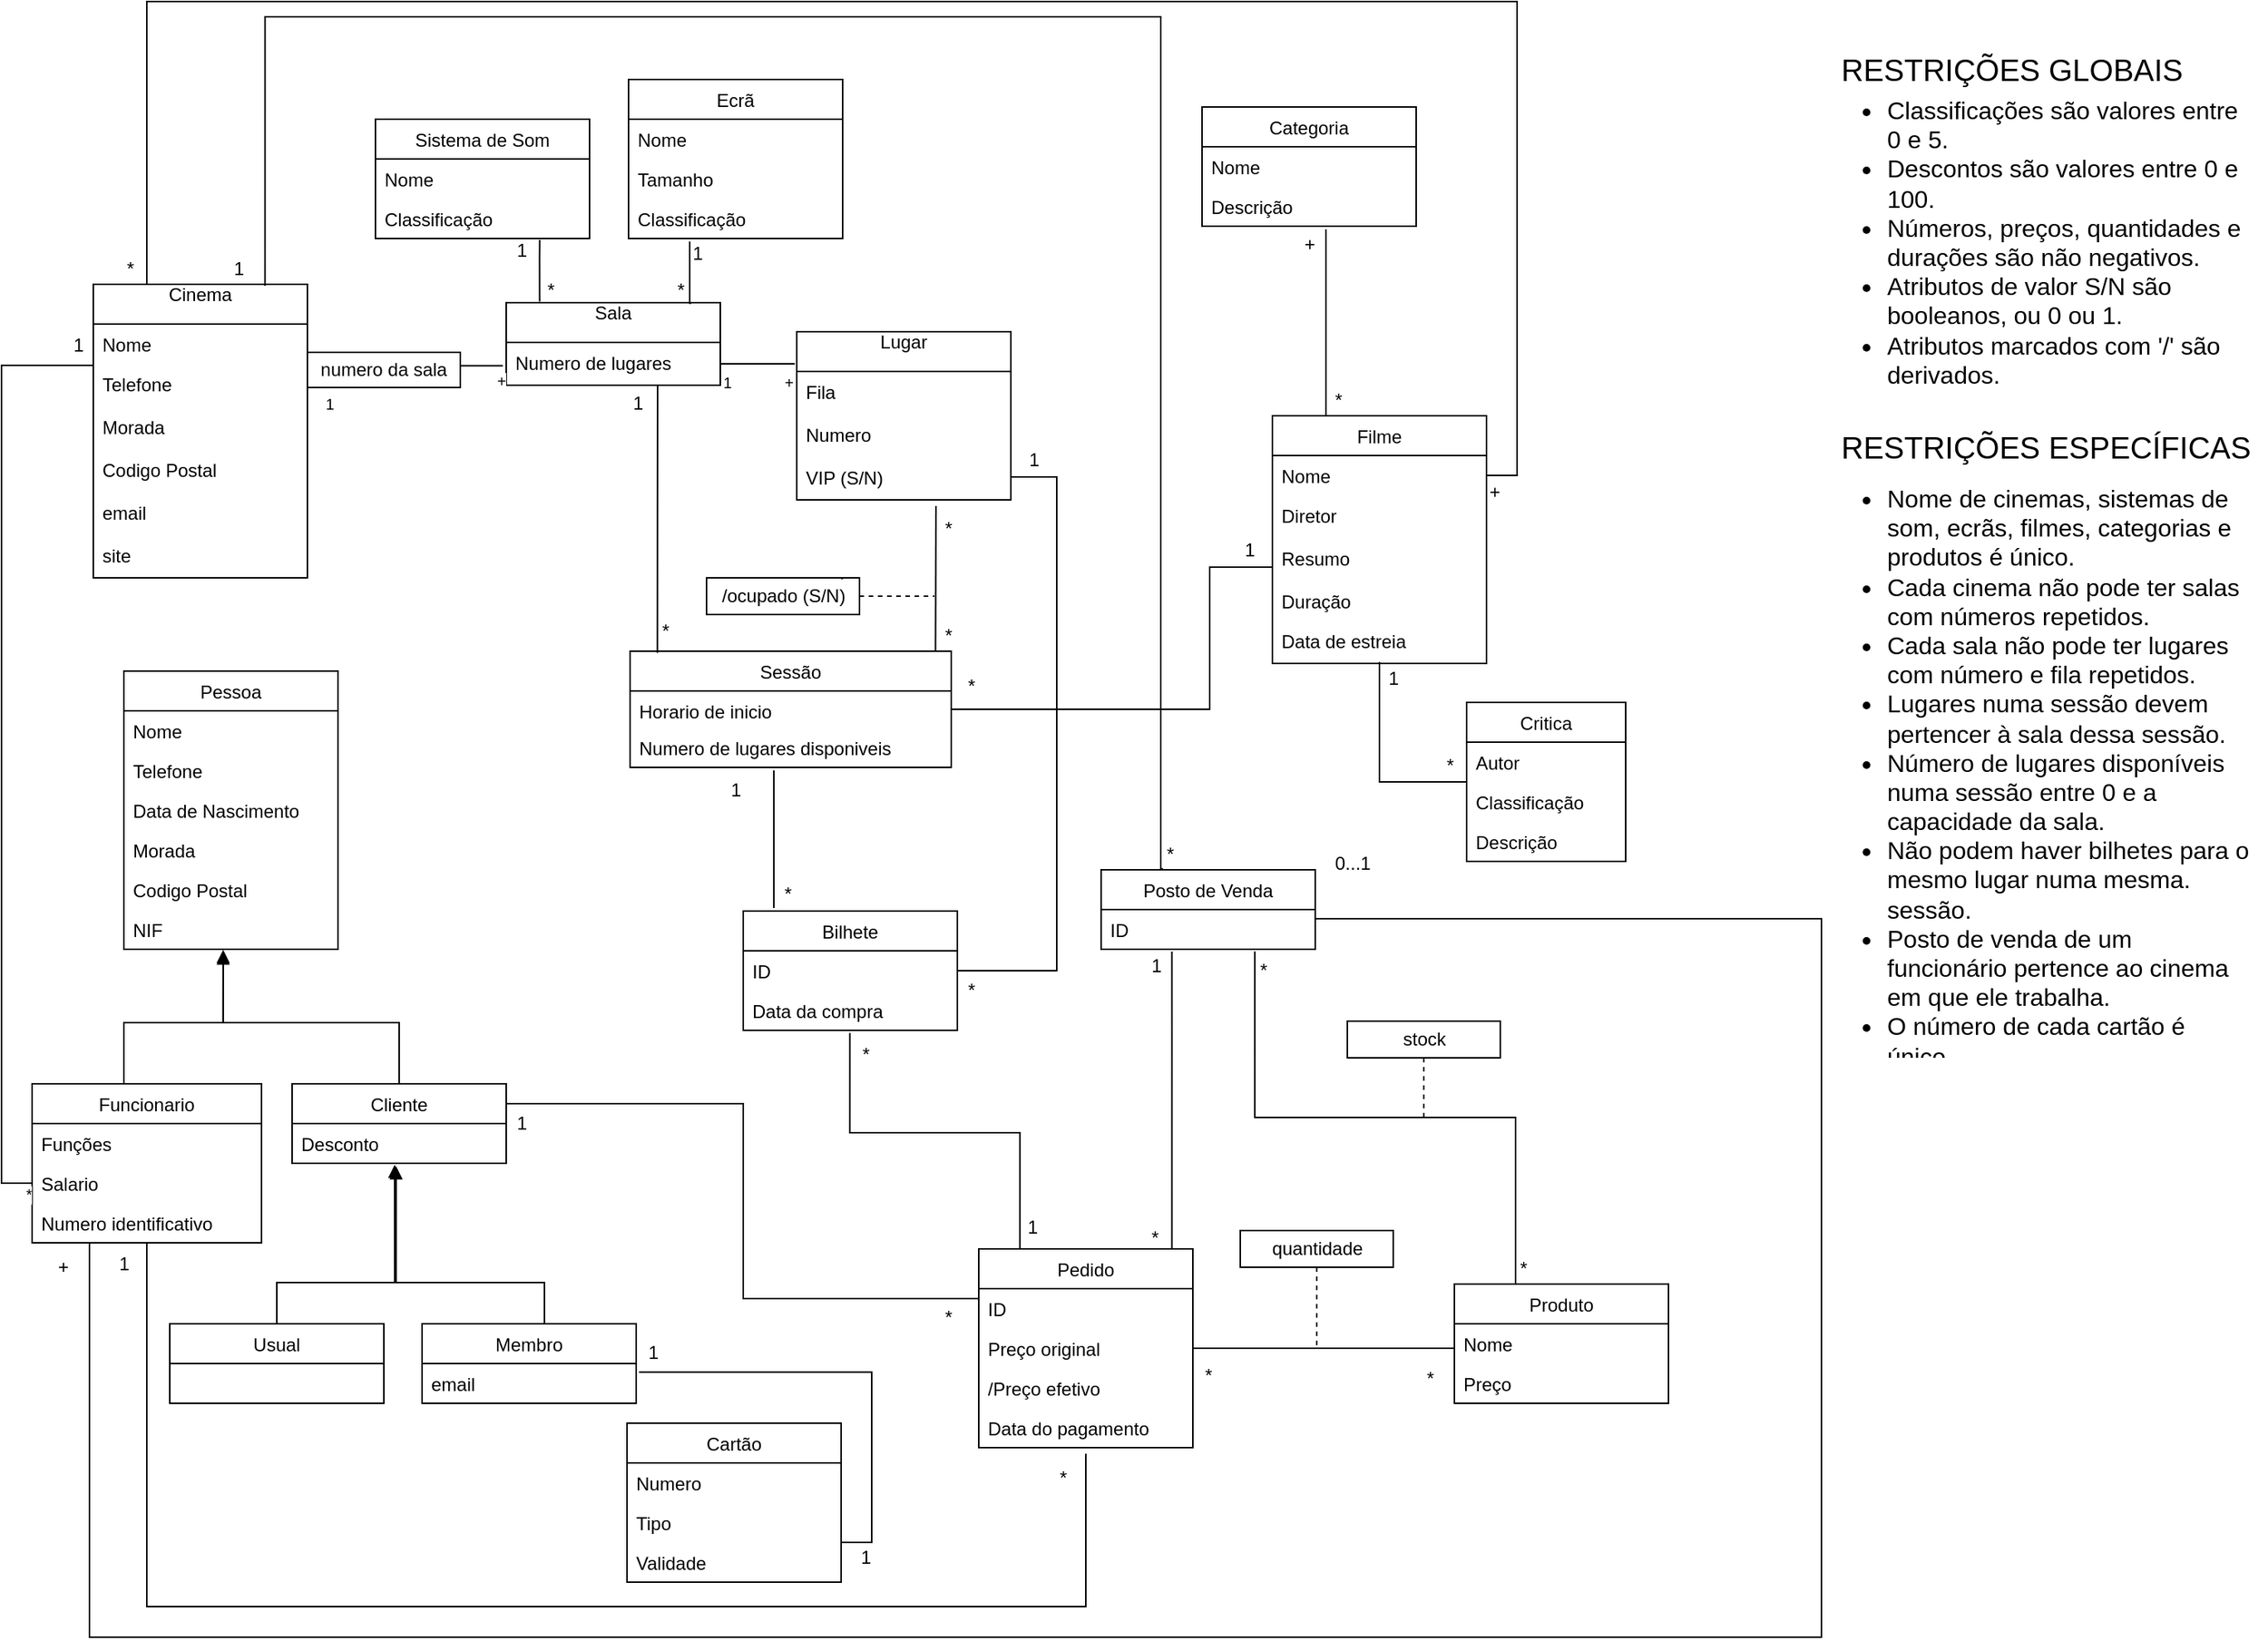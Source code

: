 <mxfile version="10.6.0" type="github"><diagram id="AIXLo2cwGBLX02oyUeqZ" name="Page-1"><mxGraphModel dx="1443" dy="840" grid="1" gridSize="10" guides="1" tooltips="1" connect="1" arrows="1" fold="1" page="1" pageScale="1" pageWidth="850" pageHeight="1100" math="0" shadow="0"><root><mxCell id="0"/><mxCell id="1" parent="0"/><mxCell id="vddKdkB9PFK4132dctd9-143" style="edgeStyle=orthogonalEdgeStyle;rounded=0;orthogonalLoop=1;jettySize=auto;html=1;entryX=1;entryY=0.5;entryDx=0;entryDy=0;endArrow=none;endFill=0;exitX=0.25;exitY=0;exitDx=0;exitDy=0;" parent="1" source="vddKdkB9PFK4132dctd9-2" target="vddKdkB9PFK4132dctd9-53" edge="1"><mxGeometry relative="1" as="geometry"><mxPoint x="225" y="169" as="sourcePoint"/><Array as="points"><mxPoint x="155" y="10"/><mxPoint x="1051" y="10"/><mxPoint x="1051" y="320"/></Array></mxGeometry></mxCell><mxCell id="vddKdkB9PFK4132dctd9-153" style="edgeStyle=orthogonalEdgeStyle;rounded=0;orthogonalLoop=1;jettySize=auto;html=1;exitX=0.802;exitY=0.005;exitDx=0;exitDy=0;endArrow=none;endFill=0;entryX=0.289;entryY=-0.013;entryDx=0;entryDy=0;entryPerimeter=0;exitPerimeter=0;" parent="1" source="vddKdkB9PFK4132dctd9-2" target="vddKdkB9PFK4132dctd9-162" edge="1"><mxGeometry relative="1" as="geometry"><mxPoint x="820" y="570" as="targetPoint"/><Array as="points"><mxPoint x="233" y="20"/><mxPoint x="818" y="20"/><mxPoint x="818" y="577"/></Array></mxGeometry></mxCell><mxCell id="vddKdkB9PFK4132dctd9-2" value="Cinema&#10;" style="swimlane;fontStyle=0;childLayout=stackLayout;horizontal=1;startSize=26;fillColor=none;horizontalStack=0;resizeParent=1;resizeParentMax=0;resizeLast=0;collapsible=1;marginBottom=0;" parent="1" vertex="1"><mxGeometry x="120" y="195" width="140" height="192" as="geometry"/></mxCell><mxCell id="vddKdkB9PFK4132dctd9-3" value="Nome" style="text;strokeColor=none;fillColor=none;align=left;verticalAlign=top;spacingLeft=4;spacingRight=4;overflow=hidden;rotatable=0;points=[[0,0.5],[1,0.5]];portConstraint=eastwest;" parent="vddKdkB9PFK4132dctd9-2" vertex="1"><mxGeometry y="26" width="140" height="26" as="geometry"/></mxCell><mxCell id="vddKdkB9PFK4132dctd9-4" value="Telefone" style="text;strokeColor=none;fillColor=none;align=left;verticalAlign=top;spacingLeft=4;spacingRight=4;overflow=hidden;rotatable=0;points=[[0,0.5],[1,0.5]];portConstraint=eastwest;" parent="vddKdkB9PFK4132dctd9-2" vertex="1"><mxGeometry y="52" width="140" height="28" as="geometry"/></mxCell><mxCell id="vddKdkB9PFK4132dctd9-5" value="Morada" style="text;strokeColor=none;fillColor=none;align=left;verticalAlign=top;spacingLeft=4;spacingRight=4;overflow=hidden;rotatable=0;points=[[0,0.5],[1,0.5]];portConstraint=eastwest;" parent="vddKdkB9PFK4132dctd9-2" vertex="1"><mxGeometry y="80" width="140" height="28" as="geometry"/></mxCell><mxCell id="vddKdkB9PFK4132dctd9-6" value="Codigo Postal" style="text;strokeColor=none;fillColor=none;align=left;verticalAlign=top;spacingLeft=4;spacingRight=4;overflow=hidden;rotatable=0;points=[[0,0.5],[1,0.5]];portConstraint=eastwest;" parent="vddKdkB9PFK4132dctd9-2" vertex="1"><mxGeometry y="108" width="140" height="28" as="geometry"/></mxCell><mxCell id="vddKdkB9PFK4132dctd9-7" value="email" style="text;strokeColor=none;fillColor=none;align=left;verticalAlign=top;spacingLeft=4;spacingRight=4;overflow=hidden;rotatable=0;points=[[0,0.5],[1,0.5]];portConstraint=eastwest;" parent="vddKdkB9PFK4132dctd9-2" vertex="1"><mxGeometry y="136" width="140" height="28" as="geometry"/></mxCell><mxCell id="vddKdkB9PFK4132dctd9-8" value="site" style="text;strokeColor=none;fillColor=none;align=left;verticalAlign=top;spacingLeft=4;spacingRight=4;overflow=hidden;rotatable=0;points=[[0,0.5],[1,0.5]];portConstraint=eastwest;" parent="vddKdkB9PFK4132dctd9-2" vertex="1"><mxGeometry y="164" width="140" height="28" as="geometry"/></mxCell><mxCell id="vddKdkB9PFK4132dctd9-9" style="edgeStyle=orthogonalEdgeStyle;rounded=0;orthogonalLoop=1;jettySize=auto;html=1;exitX=0.156;exitY=-0.015;exitDx=0;exitDy=0;entryX=0.767;entryY=1.036;entryDx=0;entryDy=0;entryPerimeter=0;endArrow=none;endFill=0;exitPerimeter=0;" parent="1" source="vddKdkB9PFK4132dctd9-11" target="vddKdkB9PFK4132dctd9-101" edge="1"><mxGeometry relative="1" as="geometry"><Array as="points"><mxPoint x="412" y="180"/><mxPoint x="412" y="180"/></Array></mxGeometry></mxCell><mxCell id="vddKdkB9PFK4132dctd9-10" style="edgeStyle=orthogonalEdgeStyle;rounded=0;orthogonalLoop=1;jettySize=auto;html=1;exitX=0.865;exitY=0.005;exitDx=0;exitDy=0;endArrow=none;endFill=0;exitPerimeter=0;" parent="1" source="vddKdkB9PFK4132dctd9-11" edge="1"><mxGeometry relative="1" as="geometry"><mxPoint x="510" y="167" as="targetPoint"/><Array as="points"><mxPoint x="510" y="207"/></Array></mxGeometry></mxCell><mxCell id="vddKdkB9PFK4132dctd9-11" value="Sala&#10;" style="swimlane;fontStyle=0;childLayout=stackLayout;horizontal=1;startSize=26;fillColor=none;horizontalStack=0;resizeParent=1;resizeParentMax=0;resizeLast=0;collapsible=1;marginBottom=0;" parent="1" vertex="1"><mxGeometry x="390" y="207" width="140" height="54" as="geometry"/></mxCell><mxCell id="vddKdkB9PFK4132dctd9-12" value="Numero de lugares" style="text;strokeColor=none;fillColor=none;align=left;verticalAlign=top;spacingLeft=4;spacingRight=4;overflow=hidden;rotatable=0;points=[[0,0.5],[1,0.5]];portConstraint=eastwest;" parent="vddKdkB9PFK4132dctd9-11" vertex="1"><mxGeometry y="26" width="140" height="28" as="geometry"/></mxCell><mxCell id="vddKdkB9PFK4132dctd9-13" value="" style="endArrow=none;html=1;endSize=12;startArrow=none;startSize=14;startFill=0;edgeStyle=orthogonalEdgeStyle;exitX=1;exitY=0.5;exitDx=0;exitDy=0;rounded=0;endFill=0;entryX=-0.017;entryY=0.548;entryDx=0;entryDy=0;entryPerimeter=0;" parent="1" source="vddKdkB9PFK4132dctd9-121" edge="1"><mxGeometry relative="1" as="geometry"><mxPoint x="130" y="366" as="sourcePoint"/><mxPoint x="387.8" y="248.2" as="targetPoint"/><Array as="points"><mxPoint x="360" y="248"/></Array></mxGeometry></mxCell><mxCell id="vddKdkB9PFK4132dctd9-14" value="1" style="resizable=0;html=1;align=left;verticalAlign=top;labelBackgroundColor=#ffffff;fontSize=10;" parent="vddKdkB9PFK4132dctd9-13" connectable="0" vertex="1"><mxGeometry x="-1" relative="1" as="geometry"><mxPoint x="-90" y="10" as="offset"/></mxGeometry></mxCell><mxCell id="vddKdkB9PFK4132dctd9-15" value="+" style="resizable=0;html=1;align=right;verticalAlign=top;labelBackgroundColor=#ffffff;fontSize=10;" parent="vddKdkB9PFK4132dctd9-13" connectable="0" vertex="1"><mxGeometry x="1" relative="1" as="geometry"><mxPoint x="2.5" y="-2.5" as="offset"/></mxGeometry></mxCell><mxCell id="vddKdkB9PFK4132dctd9-16" value="Lugar&#10;" style="swimlane;fontStyle=0;childLayout=stackLayout;horizontal=1;startSize=26;fillColor=none;horizontalStack=0;resizeParent=1;resizeParentMax=0;resizeLast=0;collapsible=1;marginBottom=0;" parent="1" vertex="1"><mxGeometry x="580" y="226" width="140" height="110" as="geometry"/></mxCell><mxCell id="vddKdkB9PFK4132dctd9-17" value="Fila" style="text;strokeColor=none;fillColor=none;align=left;verticalAlign=top;spacingLeft=4;spacingRight=4;overflow=hidden;rotatable=0;points=[[0,0.5],[1,0.5]];portConstraint=eastwest;" parent="vddKdkB9PFK4132dctd9-16" vertex="1"><mxGeometry y="26" width="140" height="28" as="geometry"/></mxCell><mxCell id="vddKdkB9PFK4132dctd9-18" value="Numero" style="text;strokeColor=none;fillColor=none;align=left;verticalAlign=top;spacingLeft=4;spacingRight=4;overflow=hidden;rotatable=0;points=[[0,0.5],[1,0.5]];portConstraint=eastwest;" parent="vddKdkB9PFK4132dctd9-16" vertex="1"><mxGeometry y="54" width="140" height="28" as="geometry"/></mxCell><mxCell id="vddKdkB9PFK4132dctd9-19" value="VIP (S/N)" style="text;strokeColor=none;fillColor=none;align=left;verticalAlign=top;spacingLeft=4;spacingRight=4;overflow=hidden;rotatable=0;points=[[0,0.5],[1,0.5]];portConstraint=eastwest;" parent="vddKdkB9PFK4132dctd9-16" vertex="1"><mxGeometry y="82" width="140" height="28" as="geometry"/></mxCell><mxCell id="vddKdkB9PFK4132dctd9-20" value="" style="endArrow=none;html=1;endSize=12;startArrow=none;startSize=14;startFill=0;edgeStyle=orthogonalEdgeStyle;exitX=1;exitY=0.5;exitDx=0;exitDy=0;rounded=0;endFill=0;entryX=-0.009;entryY=0.191;entryDx=0;entryDy=0;entryPerimeter=0;" parent="1" source="vddKdkB9PFK4132dctd9-12" target="vddKdkB9PFK4132dctd9-16" edge="1"><mxGeometry relative="1" as="geometry"><mxPoint x="570" y="146" as="sourcePoint"/><mxPoint x="517" y="383" as="targetPoint"/></mxGeometry></mxCell><mxCell id="vddKdkB9PFK4132dctd9-21" value="1" style="resizable=0;html=1;align=left;verticalAlign=top;labelBackgroundColor=#ffffff;fontSize=10;" parent="vddKdkB9PFK4132dctd9-20" connectable="0" vertex="1"><mxGeometry x="-1" relative="1" as="geometry"/></mxCell><mxCell id="vddKdkB9PFK4132dctd9-22" value="+" style="resizable=0;html=1;align=right;verticalAlign=top;labelBackgroundColor=#ffffff;fontSize=10;" parent="vddKdkB9PFK4132dctd9-20" connectable="0" vertex="1"><mxGeometry x="1" relative="1" as="geometry"/></mxCell><mxCell id="vddKdkB9PFK4132dctd9-23" value="Pessoa" style="swimlane;fontStyle=0;childLayout=stackLayout;horizontal=1;startSize=26;fillColor=none;horizontalStack=0;resizeParent=1;resizeParentMax=0;resizeLast=0;collapsible=1;marginBottom=0;" parent="1" vertex="1"><mxGeometry x="140" y="448" width="140" height="182" as="geometry"/></mxCell><mxCell id="vddKdkB9PFK4132dctd9-24" value="Nome" style="text;strokeColor=none;fillColor=none;align=left;verticalAlign=top;spacingLeft=4;spacingRight=4;overflow=hidden;rotatable=0;points=[[0,0.5],[1,0.5]];portConstraint=eastwest;" parent="vddKdkB9PFK4132dctd9-23" vertex="1"><mxGeometry y="26" width="140" height="26" as="geometry"/></mxCell><mxCell id="vddKdkB9PFK4132dctd9-25" value="Telefone" style="text;strokeColor=none;fillColor=none;align=left;verticalAlign=top;spacingLeft=4;spacingRight=4;overflow=hidden;rotatable=0;points=[[0,0.5],[1,0.5]];portConstraint=eastwest;" parent="vddKdkB9PFK4132dctd9-23" vertex="1"><mxGeometry y="52" width="140" height="26" as="geometry"/></mxCell><mxCell id="vddKdkB9PFK4132dctd9-26" value="Data de Nascimento" style="text;strokeColor=none;fillColor=none;align=left;verticalAlign=top;spacingLeft=4;spacingRight=4;overflow=hidden;rotatable=0;points=[[0,0.5],[1,0.5]];portConstraint=eastwest;" parent="vddKdkB9PFK4132dctd9-23" vertex="1"><mxGeometry y="78" width="140" height="26" as="geometry"/></mxCell><mxCell id="vddKdkB9PFK4132dctd9-27" value="Morada" style="text;strokeColor=none;fillColor=none;align=left;verticalAlign=top;spacingLeft=4;spacingRight=4;overflow=hidden;rotatable=0;points=[[0,0.5],[1,0.5]];portConstraint=eastwest;" parent="vddKdkB9PFK4132dctd9-23" vertex="1"><mxGeometry y="104" width="140" height="26" as="geometry"/></mxCell><mxCell id="vddKdkB9PFK4132dctd9-28" value="Codigo Postal" style="text;strokeColor=none;fillColor=none;align=left;verticalAlign=top;spacingLeft=4;spacingRight=4;overflow=hidden;rotatable=0;points=[[0,0.5],[1,0.5]];portConstraint=eastwest;" parent="vddKdkB9PFK4132dctd9-23" vertex="1"><mxGeometry y="130" width="140" height="26" as="geometry"/></mxCell><mxCell id="vddKdkB9PFK4132dctd9-29" value="NIF" style="text;strokeColor=none;fillColor=none;align=left;verticalAlign=top;spacingLeft=4;spacingRight=4;overflow=hidden;rotatable=0;points=[[0,0.5],[1,0.5]];portConstraint=eastwest;" parent="vddKdkB9PFK4132dctd9-23" vertex="1"><mxGeometry y="156" width="140" height="26" as="geometry"/></mxCell><mxCell id="vddKdkB9PFK4132dctd9-31" style="edgeStyle=orthogonalEdgeStyle;rounded=0;orthogonalLoop=1;jettySize=auto;html=1;exitX=0.5;exitY=1;exitDx=0;exitDy=0;endArrow=none;endFill=0;" parent="1" source="vddKdkB9PFK4132dctd9-32" edge="1"><mxGeometry relative="1" as="geometry"><mxPoint x="769" y="960" as="targetPoint"/><Array as="points"><mxPoint x="155" y="1060"/><mxPoint x="769" y="1060"/></Array></mxGeometry></mxCell><mxCell id="vddKdkB9PFK4132dctd9-159" style="edgeStyle=orthogonalEdgeStyle;rounded=0;orthogonalLoop=1;jettySize=auto;html=1;exitX=0.25;exitY=1;exitDx=0;exitDy=0;endArrow=none;endFill=0;" parent="1" source="vddKdkB9PFK4132dctd9-32" target="vddKdkB9PFK4132dctd9-165" edge="1"><mxGeometry relative="1" as="geometry"><mxPoint x="1270" y="487" as="targetPoint"/><Array as="points"><mxPoint x="117" y="1080"/><mxPoint x="1250" y="1080"/><mxPoint x="1250" y="610"/></Array></mxGeometry></mxCell><mxCell id="vddKdkB9PFK4132dctd9-32" value="Funcionario" style="swimlane;fontStyle=0;childLayout=stackLayout;horizontal=1;startSize=26;fillColor=none;horizontalStack=0;resizeParent=1;resizeParentMax=0;resizeLast=0;collapsible=1;marginBottom=0;" parent="1" vertex="1"><mxGeometry x="80" y="718" width="150" height="104" as="geometry"/></mxCell><mxCell id="vddKdkB9PFK4132dctd9-33" value="Funções" style="text;strokeColor=none;fillColor=none;align=left;verticalAlign=top;spacingLeft=4;spacingRight=4;overflow=hidden;rotatable=0;points=[[0,0.5],[1,0.5]];portConstraint=eastwest;" parent="vddKdkB9PFK4132dctd9-32" vertex="1"><mxGeometry y="26" width="150" height="26" as="geometry"/></mxCell><mxCell id="vddKdkB9PFK4132dctd9-34" value="Salario" style="text;strokeColor=none;fillColor=none;align=left;verticalAlign=top;spacingLeft=4;spacingRight=4;overflow=hidden;rotatable=0;points=[[0,0.5],[1,0.5]];portConstraint=eastwest;" parent="vddKdkB9PFK4132dctd9-32" vertex="1"><mxGeometry y="52" width="150" height="26" as="geometry"/></mxCell><mxCell id="vddKdkB9PFK4132dctd9-35" value="Numero identificativo" style="text;strokeColor=none;fillColor=none;align=left;verticalAlign=top;spacingLeft=4;spacingRight=4;overflow=hidden;rotatable=0;points=[[0,0.5],[1,0.5]];portConstraint=eastwest;" parent="vddKdkB9PFK4132dctd9-32" vertex="1"><mxGeometry y="78" width="150" height="26" as="geometry"/></mxCell><mxCell id="vddKdkB9PFK4132dctd9-36" style="edgeStyle=orthogonalEdgeStyle;rounded=0;orthogonalLoop=1;jettySize=auto;html=1;exitX=1;exitY=0.25;exitDx=0;exitDy=0;entryX=0;entryY=0.25;entryDx=0;entryDy=0;endArrow=none;endFill=0;" parent="1" source="vddKdkB9PFK4132dctd9-37" target="vddKdkB9PFK4132dctd9-80" edge="1"><mxGeometry relative="1" as="geometry"><Array as="points"><mxPoint x="545" y="731"/><mxPoint x="545" y="859"/></Array></mxGeometry></mxCell><mxCell id="vddKdkB9PFK4132dctd9-37" value="Cliente" style="swimlane;fontStyle=0;childLayout=stackLayout;horizontal=1;startSize=26;fillColor=none;horizontalStack=0;resizeParent=1;resizeParentMax=0;resizeLast=0;collapsible=1;marginBottom=0;" parent="1" vertex="1"><mxGeometry x="250" y="718" width="140" height="52" as="geometry"/></mxCell><mxCell id="vddKdkB9PFK4132dctd9-38" value="Desconto" style="text;strokeColor=none;fillColor=none;align=left;verticalAlign=top;spacingLeft=4;spacingRight=4;overflow=hidden;rotatable=0;points=[[0,0.5],[1,0.5]];portConstraint=eastwest;" parent="vddKdkB9PFK4132dctd9-37" vertex="1"><mxGeometry y="26" width="140" height="26" as="geometry"/></mxCell><mxCell id="vddKdkB9PFK4132dctd9-39" value="" style="endArrow=block;endFill=1;html=1;edgeStyle=orthogonalEdgeStyle;align=left;verticalAlign=top;exitX=0.5;exitY=0;exitDx=0;exitDy=0;entryX=0.464;entryY=1.038;entryDx=0;entryDy=0;entryPerimeter=0;rounded=0;" parent="1" source="vddKdkB9PFK4132dctd9-32" edge="1"><mxGeometry x="-1" relative="1" as="geometry"><mxPoint x="80" y="676" as="sourcePoint"/><mxPoint x="204.941" y="631.529" as="targetPoint"/><Array as="points"><mxPoint x="140" y="718"/><mxPoint x="140" y="678"/><mxPoint x="205" y="678"/></Array></mxGeometry></mxCell><mxCell id="vddKdkB9PFK4132dctd9-40" value="" style="endArrow=block;endFill=1;html=1;edgeStyle=orthogonalEdgeStyle;align=left;verticalAlign=top;exitX=0.5;exitY=0;exitDx=0;exitDy=0;entryX=0.464;entryY=1;entryDx=0;entryDy=0;entryPerimeter=0;rounded=0;" parent="1" source="vddKdkB9PFK4132dctd9-37" edge="1"><mxGeometry x="-1" relative="1" as="geometry"><mxPoint x="160" y="556" as="sourcePoint"/><mxPoint x="204.941" y="630.353" as="targetPoint"/><Array as="points"><mxPoint x="320" y="678"/><mxPoint x="205" y="678"/></Array></mxGeometry></mxCell><mxCell id="vddKdkB9PFK4132dctd9-41" value="" style="endArrow=none;html=1;endSize=12;startArrow=none;startSize=14;startFill=0;edgeStyle=orthogonalEdgeStyle;exitX=0;exitY=0.5;exitDx=0;exitDy=0;rounded=0;endFill=0;entryX=0;entryY=0.5;entryDx=0;entryDy=0;" parent="1" source="vddKdkB9PFK4132dctd9-3" target="vddKdkB9PFK4132dctd9-34" edge="1"><mxGeometry relative="1" as="geometry"><mxPoint x="273" y="317" as="sourcePoint"/><mxPoint x="60" y="456" as="targetPoint"/><Array as="points"><mxPoint x="110" y="248"/><mxPoint x="60" y="248"/><mxPoint x="60" y="611"/></Array></mxGeometry></mxCell><mxCell id="vddKdkB9PFK4132dctd9-42" value="*" style="resizable=0;html=1;align=right;verticalAlign=top;labelBackgroundColor=#ffffff;fontSize=10;" parent="vddKdkB9PFK4132dctd9-41" connectable="0" vertex="1"><mxGeometry x="1" relative="1" as="geometry"><mxPoint y="-5" as="offset"/></mxGeometry></mxCell><mxCell id="vddKdkB9PFK4132dctd9-43" value="1" style="text;html=1;resizable=0;points=[];align=center;verticalAlign=middle;labelBackgroundColor=#ffffff;" parent="vddKdkB9PFK4132dctd9-41" vertex="1" connectable="0"><mxGeometry x="-0.939" y="-2" relative="1" as="geometry"><mxPoint x="-5" y="-11" as="offset"/></mxGeometry></mxCell><mxCell id="vddKdkB9PFK4132dctd9-44" style="edgeStyle=orthogonalEdgeStyle;rounded=0;orthogonalLoop=1;jettySize=auto;html=1;exitX=0.5;exitY=0;exitDx=0;exitDy=0;startArrow=none;startFill=0;sourcePerimeterSpacing=-1;endArrow=block;endFill=1;targetPerimeterSpacing=0;entryX=0.486;entryY=1.077;entryDx=0;entryDy=0;entryPerimeter=0;" parent="1" source="vddKdkB9PFK4132dctd9-45" target="vddKdkB9PFK4132dctd9-38" edge="1"><mxGeometry relative="1" as="geometry"><mxPoint x="331" y="824" as="targetPoint"/><Array as="points"><mxPoint x="240" y="848"/><mxPoint x="318" y="848"/></Array></mxGeometry></mxCell><mxCell id="vddKdkB9PFK4132dctd9-45" value="Usual" style="swimlane;fontStyle=0;childLayout=stackLayout;horizontal=1;startSize=26;fillColor=none;horizontalStack=0;resizeParent=1;resizeParentMax=0;resizeLast=0;collapsible=1;marginBottom=0;" parent="1" vertex="1"><mxGeometry x="170" y="875" width="140" height="52" as="geometry"/></mxCell><mxCell id="vddKdkB9PFK4132dctd9-46" style="edgeStyle=orthogonalEdgeStyle;rounded=0;orthogonalLoop=1;jettySize=auto;html=1;exitX=0.5;exitY=0;exitDx=0;exitDy=0;entryX=0.479;entryY=1.038;entryDx=0;entryDy=0;entryPerimeter=0;startArrow=none;startFill=0;sourcePerimeterSpacing=-1;endArrow=block;endFill=1;targetPerimeterSpacing=0;" parent="1" source="vddKdkB9PFK4132dctd9-47" target="vddKdkB9PFK4132dctd9-38" edge="1"><mxGeometry relative="1" as="geometry"><Array as="points"><mxPoint x="415" y="875"/><mxPoint x="415" y="848"/><mxPoint x="317" y="848"/></Array><mxPoint x="330" y="822" as="targetPoint"/></mxGeometry></mxCell><mxCell id="vddKdkB9PFK4132dctd9-47" value="Membro" style="swimlane;fontStyle=0;childLayout=stackLayout;horizontal=1;startSize=26;fillColor=none;horizontalStack=0;resizeParent=1;resizeParentMax=0;resizeLast=0;collapsible=1;marginBottom=0;" parent="1" vertex="1"><mxGeometry x="335" y="875" width="140" height="52" as="geometry"/></mxCell><mxCell id="vddKdkB9PFK4132dctd9-49" value="email" style="text;strokeColor=none;fillColor=none;align=left;verticalAlign=top;spacingLeft=4;spacingRight=4;overflow=hidden;rotatable=0;points=[[0,0.5],[1,0.5]];portConstraint=eastwest;" parent="vddKdkB9PFK4132dctd9-47" vertex="1"><mxGeometry y="26" width="140" height="26" as="geometry"/></mxCell><mxCell id="vddKdkB9PFK4132dctd9-50" value="" style="edgeStyle=orthogonalEdgeStyle;rounded=0;orthogonalLoop=1;jettySize=auto;html=1;startArrow=none;startFill=0;sourcePerimeterSpacing=-1;endArrow=none;endFill=0;targetPerimeterSpacing=0;" parent="1" source="vddKdkB9PFK4132dctd9-52" target="vddKdkB9PFK4132dctd9-58" edge="1"><mxGeometry relative="1" as="geometry"><Array as="points"><mxPoint x="961" y="481"/><mxPoint x="961" y="481"/></Array></mxGeometry></mxCell><mxCell id="vddKdkB9PFK4132dctd9-51" style="edgeStyle=orthogonalEdgeStyle;rounded=0;orthogonalLoop=1;jettySize=auto;html=1;exitX=0.25;exitY=0;exitDx=0;exitDy=0;endArrow=none;endFill=0;" parent="1" source="vddKdkB9PFK4132dctd9-52" edge="1"><mxGeometry relative="1" as="geometry"><mxPoint x="926" y="159" as="targetPoint"/><Array as="points"><mxPoint x="926" y="190"/></Array></mxGeometry></mxCell><mxCell id="vddKdkB9PFK4132dctd9-52" value="Filme" style="swimlane;fontStyle=0;childLayout=stackLayout;horizontal=1;startSize=26;fillColor=none;horizontalStack=0;resizeParent=1;resizeParentMax=0;resizeLast=0;collapsible=1;marginBottom=0;" parent="1" vertex="1"><mxGeometry x="891" y="281" width="140" height="162" as="geometry"/></mxCell><mxCell id="vddKdkB9PFK4132dctd9-53" value="Nome" style="text;strokeColor=none;fillColor=none;align=left;verticalAlign=top;spacingLeft=4;spacingRight=4;overflow=hidden;rotatable=0;points=[[0,0.5],[1,0.5]];portConstraint=eastwest;" parent="vddKdkB9PFK4132dctd9-52" vertex="1"><mxGeometry y="26" width="140" height="26" as="geometry"/></mxCell><mxCell id="vddKdkB9PFK4132dctd9-54" value="Diretor" style="text;strokeColor=none;fillColor=none;align=left;verticalAlign=top;spacingLeft=4;spacingRight=4;overflow=hidden;rotatable=0;points=[[0,0.5],[1,0.5]];portConstraint=eastwest;" parent="vddKdkB9PFK4132dctd9-52" vertex="1"><mxGeometry y="52" width="140" height="28" as="geometry"/></mxCell><mxCell id="vddKdkB9PFK4132dctd9-55" value="Resumo" style="text;strokeColor=none;fillColor=none;align=left;verticalAlign=top;spacingLeft=4;spacingRight=4;overflow=hidden;rotatable=0;points=[[0,0.5],[1,0.5]];portConstraint=eastwest;" parent="vddKdkB9PFK4132dctd9-52" vertex="1"><mxGeometry y="80" width="140" height="28" as="geometry"/></mxCell><mxCell id="vddKdkB9PFK4132dctd9-56" value="Duração" style="text;strokeColor=none;fillColor=none;align=left;verticalAlign=top;spacingLeft=4;spacingRight=4;overflow=hidden;rotatable=0;points=[[0,0.5],[1,0.5]];portConstraint=eastwest;" parent="vddKdkB9PFK4132dctd9-52" vertex="1"><mxGeometry y="108" width="140" height="26" as="geometry"/></mxCell><mxCell id="vddKdkB9PFK4132dctd9-57" value="Data de estreia" style="text;strokeColor=none;fillColor=none;align=left;verticalAlign=top;spacingLeft=4;spacingRight=4;overflow=hidden;rotatable=0;points=[[0,0.5],[1,0.5]];portConstraint=eastwest;" parent="vddKdkB9PFK4132dctd9-52" vertex="1"><mxGeometry y="134" width="140" height="28" as="geometry"/></mxCell><mxCell id="vddKdkB9PFK4132dctd9-58" value="Critica" style="swimlane;fontStyle=0;childLayout=stackLayout;horizontal=1;startSize=26;fillColor=none;horizontalStack=0;resizeParent=1;resizeParentMax=0;resizeLast=0;collapsible=1;marginBottom=0;direction=east;" parent="1" vertex="1"><mxGeometry x="1018" y="468.5" width="104" height="104" as="geometry"/></mxCell><mxCell id="vddKdkB9PFK4132dctd9-59" value="Autor" style="text;strokeColor=none;fillColor=none;align=left;verticalAlign=top;spacingLeft=4;spacingRight=4;overflow=hidden;rotatable=0;points=[[0,0.5],[1,0.5]];portConstraint=eastwest;" parent="vddKdkB9PFK4132dctd9-58" vertex="1"><mxGeometry y="26" width="104" height="26" as="geometry"/></mxCell><mxCell id="vddKdkB9PFK4132dctd9-60" value="Classificação" style="text;strokeColor=none;fillColor=none;align=left;verticalAlign=top;spacingLeft=4;spacingRight=4;overflow=hidden;rotatable=0;points=[[0,0.5],[1,0.5]];portConstraint=eastwest;" parent="vddKdkB9PFK4132dctd9-58" vertex="1"><mxGeometry y="52" width="104" height="26" as="geometry"/></mxCell><mxCell id="vddKdkB9PFK4132dctd9-61" value="Descrição" style="text;strokeColor=none;fillColor=none;align=left;verticalAlign=top;spacingLeft=4;spacingRight=4;overflow=hidden;rotatable=0;points=[[0,0.5],[1,0.5]];portConstraint=eastwest;" parent="vddKdkB9PFK4132dctd9-58" vertex="1"><mxGeometry y="78" width="104" height="26" as="geometry"/></mxCell><mxCell id="vddKdkB9PFK4132dctd9-62" style="edgeStyle=orthogonalEdgeStyle;rounded=0;orthogonalLoop=1;jettySize=auto;html=1;exitX=1;exitY=0.5;exitDx=0;exitDy=0;startArrow=none;startFill=0;sourcePerimeterSpacing=-1;endArrow=none;endFill=0;targetPerimeterSpacing=0;" parent="1" source="vddKdkB9PFK4132dctd9-135" edge="1"><mxGeometry relative="1" as="geometry"><Array as="points"><mxPoint x="850" y="473"/><mxPoint x="850" y="380"/></Array><mxPoint x="891" y="380" as="targetPoint"/></mxGeometry></mxCell><mxCell id="vddKdkB9PFK4132dctd9-63" style="edgeStyle=orthogonalEdgeStyle;rounded=0;orthogonalLoop=1;jettySize=auto;html=1;exitX=0.085;exitY=0.014;exitDx=0;exitDy=0;endArrow=none;endFill=0;exitPerimeter=0;" parent="1" source="vddKdkB9PFK4132dctd9-64" edge="1"><mxGeometry relative="1" as="geometry"><Array as="points"><mxPoint x="489" y="348"/><mxPoint x="489" y="261"/></Array><mxPoint x="489" y="261" as="targetPoint"/></mxGeometry></mxCell><mxCell id="vddKdkB9PFK4132dctd9-64" value="Sessão" style="swimlane;fontStyle=0;childLayout=stackLayout;horizontal=1;startSize=26;fillColor=none;horizontalStack=0;resizeParent=1;resizeParentMax=0;resizeLast=0;collapsible=1;marginBottom=0;" parent="1" vertex="1"><mxGeometry x="471" y="435" width="210" height="76" as="geometry"/></mxCell><mxCell id="vddKdkB9PFK4132dctd9-135" value="Horario de inicio" style="text;strokeColor=none;fillColor=none;align=left;verticalAlign=top;spacingLeft=4;spacingRight=4;overflow=hidden;rotatable=0;points=[[0,0.5],[1,0.5]];portConstraint=eastwest;" parent="vddKdkB9PFK4132dctd9-64" vertex="1"><mxGeometry y="26" width="210" height="24" as="geometry"/></mxCell><mxCell id="vddKdkB9PFK4132dctd9-65" value="Numero de lugares disponiveis" style="text;strokeColor=none;fillColor=none;align=left;verticalAlign=top;spacingLeft=4;spacingRight=4;overflow=hidden;rotatable=0;points=[[0,0.5],[1,0.5]];portConstraint=eastwest;" parent="vddKdkB9PFK4132dctd9-64" vertex="1"><mxGeometry y="50" width="210" height="26" as="geometry"/></mxCell><mxCell id="vddKdkB9PFK4132dctd9-66" style="edgeStyle=orthogonalEdgeStyle;rounded=0;orthogonalLoop=1;jettySize=auto;html=1;exitX=1;exitY=0.5;exitDx=0;exitDy=0;endArrow=none;endFill=0;" parent="1" source="vddKdkB9PFK4132dctd9-68" target="vddKdkB9PFK4132dctd9-19" edge="1"><mxGeometry relative="1" as="geometry"><Array as="points"><mxPoint x="750" y="644"/><mxPoint x="750" y="321"/></Array></mxGeometry></mxCell><mxCell id="vddKdkB9PFK4132dctd9-67" value="Bilhete" style="swimlane;fontStyle=0;childLayout=stackLayout;horizontal=1;startSize=26;fillColor=none;horizontalStack=0;resizeParent=1;resizeParentMax=0;resizeLast=0;collapsible=1;marginBottom=0;" parent="1" vertex="1"><mxGeometry x="545" y="605" width="140" height="78" as="geometry"/></mxCell><mxCell id="vddKdkB9PFK4132dctd9-68" value="ID" style="text;strokeColor=none;fillColor=none;align=left;verticalAlign=top;spacingLeft=4;spacingRight=4;overflow=hidden;rotatable=0;points=[[0,0.5],[1,0.5]];portConstraint=eastwest;" parent="vddKdkB9PFK4132dctd9-67" vertex="1"><mxGeometry y="26" width="140" height="26" as="geometry"/></mxCell><mxCell id="vddKdkB9PFK4132dctd9-69" value="Data da compra" style="text;strokeColor=none;fillColor=none;align=left;verticalAlign=top;spacingLeft=4;spacingRight=4;overflow=hidden;rotatable=0;points=[[0,0.5],[1,0.5]];portConstraint=eastwest;" parent="vddKdkB9PFK4132dctd9-67" vertex="1"><mxGeometry y="52" width="140" height="26" as="geometry"/></mxCell><mxCell id="vddKdkB9PFK4132dctd9-70" style="edgeStyle=orthogonalEdgeStyle;rounded=0;orthogonalLoop=1;jettySize=auto;html=1;startArrow=none;startFill=0;sourcePerimeterSpacing=-1;endArrow=none;endFill=0;targetPerimeterSpacing=0;" parent="1" edge="1"><mxGeometry relative="1" as="geometry"><mxPoint x="565" y="513" as="sourcePoint"/><Array as="points"><mxPoint x="565" y="541"/><mxPoint x="565" y="541"/></Array><mxPoint x="565" y="603" as="targetPoint"/></mxGeometry></mxCell><mxCell id="vddKdkB9PFK4132dctd9-71" value="1" style="text;html=1;resizable=0;points=[];autosize=1;align=left;verticalAlign=top;spacingTop=-4;" parent="1" vertex="1"><mxGeometry x="535" y="516" width="20" height="20" as="geometry"/></mxCell><mxCell id="vddKdkB9PFK4132dctd9-72" value="*" style="text;html=1;resizable=0;points=[];autosize=1;align=left;verticalAlign=top;spacingTop=-4;" parent="1" vertex="1"><mxGeometry x="570" y="584" width="20" height="20" as="geometry"/></mxCell><mxCell id="vddKdkB9PFK4132dctd9-73" value="1" style="text;html=1;resizable=0;points=[];autosize=1;align=left;verticalAlign=top;spacingTop=-4;" parent="1" vertex="1"><mxGeometry x="395" y="734" width="20" height="20" as="geometry"/></mxCell><mxCell id="vddKdkB9PFK4132dctd9-74" value="*" style="text;html=1;resizable=0;points=[];autosize=1;align=left;verticalAlign=top;spacingTop=-4;" parent="1" vertex="1"><mxGeometry x="621" y="689" width="20" height="20" as="geometry"/></mxCell><mxCell id="vddKdkB9PFK4132dctd9-75" value="*" style="text;html=1;resizable=0;points=[];autosize=1;align=left;verticalAlign=top;spacingTop=-4;" parent="1" vertex="1"><mxGeometry x="490" y="412" width="20" height="20" as="geometry"/></mxCell><mxCell id="vddKdkB9PFK4132dctd9-76" value="1" style="text;html=1;resizable=0;points=[];autosize=1;align=left;verticalAlign=top;spacingTop=-4;" parent="1" vertex="1"><mxGeometry x="471" y="262.5" width="20" height="20" as="geometry"/></mxCell><mxCell id="vddKdkB9PFK4132dctd9-77" style="edgeStyle=orthogonalEdgeStyle;rounded=0;orthogonalLoop=1;jettySize=auto;html=1;exitX=0.5;exitY=1;exitDx=0;exitDy=0;endArrow=none;endFill=0;dashed=1;" parent="1" source="vddKdkB9PFK4132dctd9-78" edge="1"><mxGeometry relative="1" as="geometry"><mxPoint x="920" y="890" as="targetPoint"/><Array as="points"><mxPoint x="920" y="870"/><mxPoint x="920" y="870"/></Array></mxGeometry></mxCell><mxCell id="vddKdkB9PFK4132dctd9-78" value="quantidade" style="html=1;" parent="1" vertex="1"><mxGeometry x="870" y="814" width="100" height="24" as="geometry"/></mxCell><mxCell id="vddKdkB9PFK4132dctd9-79" style="edgeStyle=orthogonalEdgeStyle;rounded=0;orthogonalLoop=1;jettySize=auto;html=1;exitX=0.192;exitY=-0.003;exitDx=0;exitDy=0;entryX=0.498;entryY=1.066;entryDx=0;entryDy=0;entryPerimeter=0;endArrow=none;endFill=0;exitPerimeter=0;" parent="1" source="vddKdkB9PFK4132dctd9-80" target="vddKdkB9PFK4132dctd9-69" edge="1"><mxGeometry relative="1" as="geometry"><Array as="points"><mxPoint x="726" y="750"/><mxPoint x="615" y="750"/></Array></mxGeometry></mxCell><mxCell id="vddKdkB9PFK4132dctd9-168" style="edgeStyle=orthogonalEdgeStyle;rounded=0;orthogonalLoop=1;jettySize=auto;html=1;exitX=0.902;exitY=0.004;exitDx=0;exitDy=0;endArrow=none;endFill=0;entryX=0.764;entryY=0.023;entryDx=0;entryDy=0;entryPerimeter=0;exitPerimeter=0;" parent="1" source="vddKdkB9PFK4132dctd9-80" target="vddKdkB9PFK4132dctd9-169" edge="1"><mxGeometry relative="1" as="geometry"><mxPoint x="840" y="690" as="targetPoint"/><Array as="points"><mxPoint x="825" y="690"/><mxPoint x="825" y="690"/></Array></mxGeometry></mxCell><mxCell id="vddKdkB9PFK4132dctd9-80" value="Pedido" style="swimlane;fontStyle=0;childLayout=stackLayout;horizontal=1;startSize=26;fillColor=none;horizontalStack=0;resizeParent=1;resizeParentMax=0;resizeLast=0;collapsible=1;marginBottom=0;" parent="1" vertex="1"><mxGeometry x="699" y="826" width="140" height="130" as="geometry"/></mxCell><mxCell id="vddKdkB9PFK4132dctd9-81" value="ID" style="text;strokeColor=none;fillColor=none;align=left;verticalAlign=top;spacingLeft=4;spacingRight=4;overflow=hidden;rotatable=0;points=[[0,0.5],[1,0.5]];portConstraint=eastwest;" parent="vddKdkB9PFK4132dctd9-80" vertex="1"><mxGeometry y="26" width="140" height="26" as="geometry"/></mxCell><mxCell id="vddKdkB9PFK4132dctd9-82" value="Preço original" style="text;strokeColor=none;fillColor=none;align=left;verticalAlign=top;spacingLeft=4;spacingRight=4;overflow=hidden;rotatable=0;points=[[0,0.5],[1,0.5]];portConstraint=eastwest;" parent="vddKdkB9PFK4132dctd9-80" vertex="1"><mxGeometry y="52" width="140" height="26" as="geometry"/></mxCell><mxCell id="vddKdkB9PFK4132dctd9-83" value="/Preço efetivo" style="text;strokeColor=none;fillColor=none;align=left;verticalAlign=top;spacingLeft=4;spacingRight=4;overflow=hidden;rotatable=0;points=[[0,0.5],[1,0.5]];portConstraint=eastwest;" parent="vddKdkB9PFK4132dctd9-80" vertex="1"><mxGeometry y="78" width="140" height="26" as="geometry"/></mxCell><mxCell id="vddKdkB9PFK4132dctd9-84" value="Data do pagamento" style="text;strokeColor=none;fillColor=none;align=left;verticalAlign=top;spacingLeft=4;spacingRight=4;overflow=hidden;rotatable=0;points=[[0,0.5],[1,0.5]];portConstraint=eastwest;" parent="vddKdkB9PFK4132dctd9-80" vertex="1"><mxGeometry y="104" width="140" height="26" as="geometry"/></mxCell><mxCell id="vddKdkB9PFK4132dctd9-85" value="1" style="text;html=1;resizable=0;points=[];autosize=1;align=left;verticalAlign=top;spacingTop=-4;" parent="1" vertex="1"><mxGeometry x="729" y="802" width="20" height="20" as="geometry"/></mxCell><mxCell id="vddKdkB9PFK4132dctd9-86" value="Produto" style="swimlane;fontStyle=0;childLayout=stackLayout;horizontal=1;startSize=26;fillColor=none;horizontalStack=0;resizeParent=1;resizeParentMax=0;resizeLast=0;collapsible=1;marginBottom=0;" parent="1" vertex="1"><mxGeometry x="1010" y="849" width="140" height="78" as="geometry"/></mxCell><mxCell id="vddKdkB9PFK4132dctd9-87" value="Nome" style="text;strokeColor=none;fillColor=none;align=left;verticalAlign=top;spacingLeft=4;spacingRight=4;overflow=hidden;rotatable=0;points=[[0,0.5],[1,0.5]];portConstraint=eastwest;" parent="vddKdkB9PFK4132dctd9-86" vertex="1"><mxGeometry y="26" width="140" height="26" as="geometry"/></mxCell><mxCell id="vddKdkB9PFK4132dctd9-119" value="Preço" style="text;strokeColor=none;fillColor=none;align=left;verticalAlign=top;spacingLeft=4;spacingRight=4;overflow=hidden;rotatable=0;points=[[0,0.5],[1,0.5]];portConstraint=eastwest;" parent="vddKdkB9PFK4132dctd9-86" vertex="1"><mxGeometry y="52" width="140" height="26" as="geometry"/></mxCell><mxCell id="vddKdkB9PFK4132dctd9-89" style="edgeStyle=orthogonalEdgeStyle;rounded=0;orthogonalLoop=1;jettySize=auto;html=1;exitX=0;exitY=0.5;exitDx=0;exitDy=0;entryX=1;entryY=0.5;entryDx=0;entryDy=0;endArrow=none;endFill=0;" parent="1" source="vddKdkB9PFK4132dctd9-87" target="vddKdkB9PFK4132dctd9-80" edge="1"><mxGeometry relative="1" as="geometry"><Array as="points"><mxPoint x="1010" y="891"/></Array></mxGeometry></mxCell><mxCell id="vddKdkB9PFK4132dctd9-90" value="*" style="text;html=1;resizable=0;points=[];autosize=1;align=left;verticalAlign=top;spacingTop=-4;" parent="1" vertex="1"><mxGeometry x="750" y="966" width="20" height="20" as="geometry"/></mxCell><mxCell id="vddKdkB9PFK4132dctd9-91" value="1" style="text;html=1;resizable=0;points=[];autosize=1;align=left;verticalAlign=top;spacingTop=-4;" parent="1" vertex="1"><mxGeometry x="135" y="826" width="20" height="20" as="geometry"/></mxCell><mxCell id="vddKdkB9PFK4132dctd9-92" value="*" style="text;html=1;resizable=0;points=[];autosize=1;align=left;verticalAlign=top;spacingTop=-4;" parent="1" vertex="1"><mxGeometry x="990" y="901" width="20" height="20" as="geometry"/></mxCell><mxCell id="vddKdkB9PFK4132dctd9-93" value="*" style="text;html=1;resizable=0;points=[];autosize=1;align=left;verticalAlign=top;spacingTop=-4;" parent="1" vertex="1"><mxGeometry x="845" y="899" width="20" height="20" as="geometry"/></mxCell><mxCell id="vddKdkB9PFK4132dctd9-94" value="*" style="text;html=1;resizable=0;points=[];autosize=1;align=left;verticalAlign=top;spacingTop=-4;" parent="1" vertex="1"><mxGeometry x="690" y="448" width="20" height="20" as="geometry"/></mxCell><mxCell id="vddKdkB9PFK4132dctd9-95" value="1" style="text;html=1;resizable=0;points=[];autosize=1;align=left;verticalAlign=top;spacingTop=-4;" parent="1" vertex="1"><mxGeometry x="871" y="359" width="20" height="20" as="geometry"/></mxCell><mxCell id="vddKdkB9PFK4132dctd9-96" value="1" style="text;html=1;resizable=0;points=[];autosize=1;align=left;verticalAlign=top;spacingTop=-4;" parent="1" vertex="1"><mxGeometry x="965" y="443" width="20" height="20" as="geometry"/></mxCell><mxCell id="vddKdkB9PFK4132dctd9-97" value="&lt;div&gt;*&lt;/div&gt;&lt;div&gt;&lt;br&gt;&lt;/div&gt;" style="text;html=1;resizable=0;points=[];autosize=1;align=left;verticalAlign=top;spacingTop=-4;" parent="1" vertex="1"><mxGeometry x="1003" y="500" width="20" height="30" as="geometry"/></mxCell><mxCell id="vddKdkB9PFK4132dctd9-98" value="*" style="text;html=1;resizable=0;points=[];autosize=1;align=left;verticalAlign=top;spacingTop=-4;" parent="1" vertex="1"><mxGeometry x="675" y="861" width="20" height="20" as="geometry"/></mxCell><mxCell id="vddKdkB9PFK4132dctd9-99" value="Sistema de Som" style="swimlane;fontStyle=0;childLayout=stackLayout;horizontal=1;startSize=26;fillColor=none;horizontalStack=0;resizeParent=1;resizeParentMax=0;resizeLast=0;collapsible=1;marginBottom=0;" parent="1" vertex="1"><mxGeometry x="304.5" y="87" width="140" height="78" as="geometry"/></mxCell><mxCell id="vddKdkB9PFK4132dctd9-100" value="Nome" style="text;strokeColor=none;fillColor=none;align=left;verticalAlign=top;spacingLeft=4;spacingRight=4;overflow=hidden;rotatable=0;points=[[0,0.5],[1,0.5]];portConstraint=eastwest;" parent="vddKdkB9PFK4132dctd9-99" vertex="1"><mxGeometry y="26" width="140" height="26" as="geometry"/></mxCell><mxCell id="vddKdkB9PFK4132dctd9-101" value="Classificação" style="text;strokeColor=none;fillColor=none;align=left;verticalAlign=top;spacingLeft=4;spacingRight=4;overflow=hidden;rotatable=0;points=[[0,0.5],[1,0.5]];portConstraint=eastwest;" parent="vddKdkB9PFK4132dctd9-99" vertex="1"><mxGeometry y="52" width="140" height="26" as="geometry"/></mxCell><mxCell id="vddKdkB9PFK4132dctd9-102" value="Ecrã" style="swimlane;fontStyle=0;childLayout=stackLayout;horizontal=1;startSize=26;fillColor=none;horizontalStack=0;resizeParent=1;resizeParentMax=0;resizeLast=0;collapsible=1;marginBottom=0;" parent="1" vertex="1"><mxGeometry x="470" y="61" width="140" height="104" as="geometry"/></mxCell><mxCell id="vddKdkB9PFK4132dctd9-103" value="Nome" style="text;strokeColor=none;fillColor=none;align=left;verticalAlign=top;spacingLeft=4;spacingRight=4;overflow=hidden;rotatable=0;points=[[0,0.5],[1,0.5]];portConstraint=eastwest;" parent="vddKdkB9PFK4132dctd9-102" vertex="1"><mxGeometry y="26" width="140" height="26" as="geometry"/></mxCell><mxCell id="vddKdkB9PFK4132dctd9-104" value="Tamanho" style="text;strokeColor=none;fillColor=none;align=left;verticalAlign=top;spacingLeft=4;spacingRight=4;overflow=hidden;rotatable=0;points=[[0,0.5],[1,0.5]];portConstraint=eastwest;" parent="vddKdkB9PFK4132dctd9-102" vertex="1"><mxGeometry y="52" width="140" height="26" as="geometry"/></mxCell><mxCell id="vddKdkB9PFK4132dctd9-105" value="Classificação" style="text;strokeColor=none;fillColor=none;align=left;verticalAlign=top;spacingLeft=4;spacingRight=4;overflow=hidden;rotatable=0;points=[[0,0.5],[1,0.5]];portConstraint=eastwest;" parent="vddKdkB9PFK4132dctd9-102" vertex="1"><mxGeometry y="78" width="140" height="26" as="geometry"/></mxCell><mxCell id="vddKdkB9PFK4132dctd9-110" value="&lt;div&gt;*&lt;/div&gt;" style="text;html=1;resizable=0;points=[];autosize=1;align=left;verticalAlign=top;spacingTop=-4;" parent="1" vertex="1"><mxGeometry x="690" y="647" width="20" height="20" as="geometry"/></mxCell><mxCell id="vddKdkB9PFK4132dctd9-111" value="1" style="text;html=1;resizable=0;points=[];autosize=1;align=left;verticalAlign=top;spacingTop=-4;" parent="1" vertex="1"><mxGeometry x="730" y="300" width="20" height="20" as="geometry"/></mxCell><mxCell id="vddKdkB9PFK4132dctd9-114" value="Categoria" style="swimlane;fontStyle=0;childLayout=stackLayout;horizontal=1;startSize=26;fillColor=none;horizontalStack=0;resizeParent=1;resizeParentMax=0;resizeLast=0;collapsible=1;marginBottom=0;" parent="1" vertex="1"><mxGeometry x="845" y="79" width="140" height="78" as="geometry"/></mxCell><mxCell id="vddKdkB9PFK4132dctd9-115" value="Nome" style="text;strokeColor=none;fillColor=none;align=left;verticalAlign=top;spacingLeft=4;spacingRight=4;overflow=hidden;rotatable=0;points=[[0,0.5],[1,0.5]];portConstraint=eastwest;" parent="vddKdkB9PFK4132dctd9-114" vertex="1"><mxGeometry y="26" width="140" height="26" as="geometry"/></mxCell><mxCell id="vddKdkB9PFK4132dctd9-116" value="Descrição" style="text;strokeColor=none;fillColor=none;align=left;verticalAlign=top;spacingLeft=4;spacingRight=4;overflow=hidden;rotatable=0;points=[[0,0.5],[1,0.5]];portConstraint=eastwest;" parent="vddKdkB9PFK4132dctd9-114" vertex="1"><mxGeometry y="52" width="140" height="26" as="geometry"/></mxCell><mxCell id="vddKdkB9PFK4132dctd9-117" value="+" style="text;html=1;resizable=0;points=[];autosize=1;align=left;verticalAlign=top;spacingTop=-4;" parent="1" vertex="1"><mxGeometry x="910" y="159" width="30" height="20" as="geometry"/></mxCell><mxCell id="vddKdkB9PFK4132dctd9-118" value="*" style="text;html=1;resizable=0;points=[];autosize=1;align=left;verticalAlign=top;spacingTop=-4;" parent="1" vertex="1"><mxGeometry x="930" y="261" width="20" height="20" as="geometry"/></mxCell><mxCell id="vddKdkB9PFK4132dctd9-121" value="numero da sala" style="rounded=0;whiteSpace=wrap;html=1;" parent="1" vertex="1"><mxGeometry x="260" y="239.5" width="100" height="23" as="geometry"/></mxCell><mxCell id="vddKdkB9PFK4132dctd9-122" value="Cartão" style="swimlane;fontStyle=0;childLayout=stackLayout;horizontal=1;startSize=26;fillColor=none;horizontalStack=0;resizeParent=1;resizeParentMax=0;resizeLast=0;collapsible=1;marginBottom=0;" parent="1" vertex="1"><mxGeometry x="469" y="940" width="140" height="104" as="geometry"/></mxCell><mxCell id="Y2QFVR6H2T9zwDUpTxT0-3" value="Numero&#10;" style="text;strokeColor=none;fillColor=none;align=left;verticalAlign=top;spacingLeft=4;spacingRight=4;overflow=hidden;rotatable=0;points=[[0,0.5],[1,0.5]];portConstraint=eastwest;" parent="vddKdkB9PFK4132dctd9-122" vertex="1"><mxGeometry y="26" width="140" height="26" as="geometry"/></mxCell><mxCell id="vddKdkB9PFK4132dctd9-129" value="Tipo" style="text;strokeColor=none;fillColor=none;align=left;verticalAlign=top;spacingLeft=4;spacingRight=4;overflow=hidden;rotatable=0;points=[[0,0.5],[1,0.5]];portConstraint=eastwest;" parent="vddKdkB9PFK4132dctd9-122" vertex="1"><mxGeometry y="52" width="140" height="26" as="geometry"/></mxCell><mxCell id="vddKdkB9PFK4132dctd9-130" value="Validade" style="text;strokeColor=none;fillColor=none;align=left;verticalAlign=top;spacingLeft=4;spacingRight=4;overflow=hidden;rotatable=0;points=[[0,0.5],[1,0.5]];portConstraint=eastwest;" parent="vddKdkB9PFK4132dctd9-122" vertex="1"><mxGeometry y="78" width="140" height="26" as="geometry"/></mxCell><mxCell id="vddKdkB9PFK4132dctd9-126" style="edgeStyle=orthogonalEdgeStyle;rounded=0;orthogonalLoop=1;jettySize=auto;html=1;exitX=1;exitY=0.75;exitDx=0;exitDy=0;endArrow=none;endFill=0;entryX=1.013;entryY=0.215;entryDx=0;entryDy=0;entryPerimeter=0;" parent="1" source="vddKdkB9PFK4132dctd9-122" target="vddKdkB9PFK4132dctd9-49" edge="1"><mxGeometry relative="1" as="geometry"><mxPoint x="609.905" y="1005.238" as="sourcePoint"/><mxPoint x="595" y="905" as="targetPoint"/></mxGeometry></mxCell><mxCell id="vddKdkB9PFK4132dctd9-131" value="1" style="text;html=1;resizable=0;points=[];autosize=1;align=left;verticalAlign=top;spacingTop=-4;" parent="1" vertex="1"><mxGeometry x="620" y="1018" width="20" height="20" as="geometry"/></mxCell><mxCell id="vddKdkB9PFK4132dctd9-132" value="1" style="text;html=1;resizable=0;points=[];autosize=1;align=left;verticalAlign=top;spacingTop=-4;" parent="1" vertex="1"><mxGeometry x="481" y="884" width="20" height="20" as="geometry"/></mxCell><mxCell id="vddKdkB9PFK4132dctd9-136" value="1" style="text;html=1;resizable=0;points=[];autosize=1;align=left;verticalAlign=top;spacingTop=-4;" parent="1" vertex="1"><mxGeometry x="395" y="163" width="20" height="20" as="geometry"/></mxCell><mxCell id="vddKdkB9PFK4132dctd9-137" value="*" style="text;html=1;resizable=0;points=[];autosize=1;align=left;verticalAlign=top;spacingTop=-4;" parent="1" vertex="1"><mxGeometry x="414.5" y="189" width="20" height="20" as="geometry"/></mxCell><mxCell id="vddKdkB9PFK4132dctd9-138" value="*" style="text;html=1;resizable=0;points=[];autosize=1;align=left;verticalAlign=top;spacingTop=-4;" parent="1" vertex="1"><mxGeometry x="500" y="189" width="20" height="20" as="geometry"/></mxCell><mxCell id="vddKdkB9PFK4132dctd9-139" value="1" style="text;html=1;resizable=0;points=[];autosize=1;align=left;verticalAlign=top;spacingTop=-4;" parent="1" vertex="1"><mxGeometry x="510" y="165" width="20" height="20" as="geometry"/></mxCell><mxCell id="vddKdkB9PFK4132dctd9-144" value="+" style="text;html=1;resizable=0;points=[];autosize=1;align=left;verticalAlign=top;spacingTop=-4;" parent="1" vertex="1"><mxGeometry x="1031" y="321" width="30" height="20" as="geometry"/></mxCell><mxCell id="vddKdkB9PFK4132dctd9-148" value="*" style="text;html=1;resizable=0;points=[];autosize=1;align=left;verticalAlign=top;spacingTop=-4;" parent="1" vertex="1"><mxGeometry x="140" y="175" width="20" height="20" as="geometry"/></mxCell><mxCell id="vddKdkB9PFK4132dctd9-154" value="1" style="text;html=1;resizable=0;points=[];autosize=1;align=left;verticalAlign=top;spacingTop=-4;" parent="1" vertex="1"><mxGeometry x="210" y="175" width="20" height="20" as="geometry"/></mxCell><mxCell id="vddKdkB9PFK4132dctd9-155" value="*" style="text;html=1;resizable=0;points=[];autosize=1;align=left;verticalAlign=top;spacingTop=-4;" parent="1" vertex="1"><mxGeometry x="820" y="558" width="20" height="20" as="geometry"/></mxCell><mxCell id="vddKdkB9PFK4132dctd9-160" value="+" style="text;html=1;resizable=0;points=[];autosize=1;align=left;verticalAlign=top;spacingTop=-4;" parent="1" vertex="1"><mxGeometry x="95" y="828" width="30" height="20" as="geometry"/></mxCell><mxCell id="vddKdkB9PFK4132dctd9-161" value="0...1" style="text;html=1;resizable=0;points=[];autosize=1;align=left;verticalAlign=top;spacingTop=-4;" parent="1" vertex="1"><mxGeometry x="930" y="564" width="40" height="20" as="geometry"/></mxCell><mxCell id="vddKdkB9PFK4132dctd9-173" style="edgeStyle=orthogonalEdgeStyle;rounded=0;orthogonalLoop=1;jettySize=auto;html=1;exitX=0.718;exitY=1.054;exitDx=0;exitDy=0;endArrow=none;endFill=0;exitPerimeter=0;" parent="1" source="vddKdkB9PFK4132dctd9-165" edge="1"><mxGeometry relative="1" as="geometry"><mxPoint x="1050" y="849" as="targetPoint"/><Array as="points"><mxPoint x="880" y="740"/><mxPoint x="1050" y="740"/><mxPoint x="1050" y="849"/></Array></mxGeometry></mxCell><mxCell id="vddKdkB9PFK4132dctd9-162" value="Posto de Venda" style="swimlane;fontStyle=0;childLayout=stackLayout;horizontal=1;startSize=26;fillColor=none;horizontalStack=0;resizeParent=1;resizeParentMax=0;resizeLast=0;collapsible=1;marginBottom=0;" parent="1" vertex="1"><mxGeometry x="779" y="578" width="140" height="52" as="geometry"/></mxCell><mxCell id="vddKdkB9PFK4132dctd9-165" value="ID" style="text;strokeColor=none;fillColor=none;align=left;verticalAlign=top;spacingLeft=4;spacingRight=4;overflow=hidden;rotatable=0;points=[[0,0.5],[1,0.5]];portConstraint=eastwest;" parent="vddKdkB9PFK4132dctd9-162" vertex="1"><mxGeometry y="26" width="140" height="26" as="geometry"/></mxCell><mxCell id="vddKdkB9PFK4132dctd9-169" value="1" style="text;html=1;resizable=0;points=[];autosize=1;align=left;verticalAlign=top;spacingTop=-4;" parent="1" vertex="1"><mxGeometry x="810" y="631" width="20" height="20" as="geometry"/></mxCell><mxCell id="vddKdkB9PFK4132dctd9-170" value="*" style="text;html=1;resizable=0;points=[];autosize=1;align=left;verticalAlign=top;spacingTop=-4;" parent="1" vertex="1"><mxGeometry x="810" y="809" width="20" height="20" as="geometry"/></mxCell><mxCell id="vddKdkB9PFK4132dctd9-174" value="*" style="text;html=1;resizable=0;points=[];autosize=1;align=left;verticalAlign=top;spacingTop=-4;" parent="1" vertex="1"><mxGeometry x="881" y="634" width="20" height="20" as="geometry"/></mxCell><mxCell id="vddKdkB9PFK4132dctd9-175" value="*" style="text;html=1;resizable=0;points=[];autosize=1;align=left;verticalAlign=top;spacingTop=-4;" parent="1" vertex="1"><mxGeometry x="1051" y="829" width="20" height="20" as="geometry"/></mxCell><mxCell id="vddKdkB9PFK4132dctd9-181" style="edgeStyle=orthogonalEdgeStyle;rounded=0;orthogonalLoop=1;jettySize=auto;html=1;endArrow=none;endFill=0;dashed=1;exitX=0.5;exitY=1;exitDx=0;exitDy=0;" parent="1" source="vddKdkB9PFK4132dctd9-182" edge="1"><mxGeometry relative="1" as="geometry"><mxPoint x="990" y="740" as="targetPoint"/><Array as="points"><mxPoint x="990" y="720"/><mxPoint x="990" y="720"/></Array><mxPoint x="1160" y="642" as="sourcePoint"/></mxGeometry></mxCell><mxCell id="vddKdkB9PFK4132dctd9-182" value="stock" style="html=1;" parent="1" vertex="1"><mxGeometry x="940" y="677" width="100" height="24" as="geometry"/></mxCell><mxCell id="jf1QCO_ni54usNwzteYk-1" value="" style="endArrow=none;html=1;exitX=0.951;exitY=-0.001;exitDx=0;exitDy=0;exitPerimeter=0;" parent="1" source="vddKdkB9PFK4132dctd9-64" edge="1"><mxGeometry width="50" height="50" relative="1" as="geometry"><mxPoint x="699" y="394" as="sourcePoint"/><mxPoint x="671" y="340" as="targetPoint"/></mxGeometry></mxCell><mxCell id="jf1QCO_ni54usNwzteYk-4" style="edgeStyle=orthogonalEdgeStyle;rounded=0;orthogonalLoop=1;jettySize=auto;html=1;endArrow=none;endFill=0;dashed=1;exitX=1;exitY=0.5;exitDx=0;exitDy=0;" parent="1" source="jf1QCO_ni54usNwzteYk-5" edge="1"><mxGeometry relative="1" as="geometry"><mxPoint x="670" y="399" as="targetPoint"/><Array as="points"><mxPoint x="646" y="399"/></Array><mxPoint x="610" y="388" as="sourcePoint"/></mxGeometry></mxCell><mxCell id="jf1QCO_ni54usNwzteYk-5" value="/ocupado (S/N)&lt;br&gt;" style="html=1;" parent="1" vertex="1"><mxGeometry x="521" y="387" width="100" height="24" as="geometry"/></mxCell><mxCell id="jf1QCO_ni54usNwzteYk-6" style="edgeStyle=orthogonalEdgeStyle;rounded=0;orthogonalLoop=1;jettySize=auto;html=1;endArrow=none;endFill=0;dashed=1;" parent="1" target="jf1QCO_ni54usNwzteYk-5" edge="1"><mxGeometry relative="1" as="geometry"><mxPoint x="660.235" y="388" as="targetPoint"/><Array as="points"><mxPoint x="580" y="388"/><mxPoint x="580" y="388"/></Array><mxPoint x="609.647" y="388" as="sourcePoint"/></mxGeometry></mxCell><mxCell id="jf1QCO_ni54usNwzteYk-7" value="*&lt;br&gt;" style="text;html=1;resizable=0;points=[];autosize=1;align=left;verticalAlign=top;spacingTop=-4;" parent="1" vertex="1"><mxGeometry x="675" y="345" width="20" height="20" as="geometry"/></mxCell><mxCell id="jf1QCO_ni54usNwzteYk-8" value="*&lt;br&gt;" style="text;html=1;resizable=0;points=[];autosize=1;align=left;verticalAlign=top;spacingTop=-4;" parent="1" vertex="1"><mxGeometry x="675" y="415" width="20" height="20" as="geometry"/></mxCell><mxCell id="TxsRRTUejlUbb1yoo9UA-1" value="&lt;font style=&quot;font-size: 20px&quot;&gt;RESTRIÇÕES GLOBAIS&lt;/font&gt;" style="text;html=1;resizable=0;points=[];autosize=1;align=left;verticalAlign=top;spacingTop=-4;" vertex="1" parent="1"><mxGeometry x="1261" y="40" width="240" height="20" as="geometry"/></mxCell><mxCell id="TxsRRTUejlUbb1yoo9UA-2" value="&lt;ul style=&quot;font-size: 16px&quot;&gt;&lt;li&gt;Classificações são valores entre 0 e 5.&lt;/li&gt;&lt;li&gt;Descontos são valores entre 0 e 100.&lt;/li&gt;&lt;li&gt;Números, preços, quantidades e durações são não negativos.&lt;/li&gt;&lt;li&gt;Atributos de valor S/N são booleanos, ou 0 ou 1.&lt;/li&gt;&lt;li&gt;Atributos marcados com '/' são derivados.&lt;/li&gt;&lt;/ul&gt;" style="text;strokeColor=none;fillColor=none;html=1;whiteSpace=wrap;verticalAlign=middle;overflow=hidden;" vertex="1" parent="1"><mxGeometry x="1251" y="53" width="280" height="217" as="geometry"/></mxCell><mxCell id="TxsRRTUejlUbb1yoo9UA-15" value="&lt;ul style=&quot;font-size: 16px&quot;&gt;&lt;li&gt;Nome de cinemas, sistemas de som, ecrãs, filmes, categorias e produtos é único.&lt;/li&gt;&lt;li&gt;Cada cinema não pode ter salas com números repetidos.&lt;/li&gt;&lt;li&gt;Cada sala não pode ter lugares com número e fila repetidos.&lt;/li&gt;&lt;li&gt;Lugares numa sessão devem pertencer à sala dessa sessão.&lt;/li&gt;&lt;li&gt;Número de lugares disponíveis numa sessão entre 0 e a capacidade da sala.&lt;/li&gt;&lt;li&gt;Não podem haver bilhetes para o mesmo lugar numa mesma. sessão.&lt;/li&gt;&lt;li&gt;Posto de venda de um funcionário pertence ao cinema em que ele trabalha.&lt;/li&gt;&lt;li&gt;O número de cada cartão é único.&lt;/li&gt;&lt;/ul&gt;" style="text;strokeColor=none;fillColor=none;html=1;whiteSpace=wrap;verticalAlign=middle;overflow=hidden;" vertex="1" parent="1"><mxGeometry x="1251" y="307" width="280" height="395" as="geometry"/></mxCell><mxCell id="TxsRRTUejlUbb1yoo9UA-16" value="&lt;font style=&quot;font-size: 20px&quot;&gt;RESTRIÇÕES ESPECÍFICAS&lt;/font&gt;" style="text;html=1;resizable=0;points=[];autosize=1;align=left;verticalAlign=top;spacingTop=-4;" vertex="1" parent="1"><mxGeometry x="1261" y="286.5" width="280" height="20" as="geometry"/></mxCell></root></mxGraphModel></diagram></mxfile>